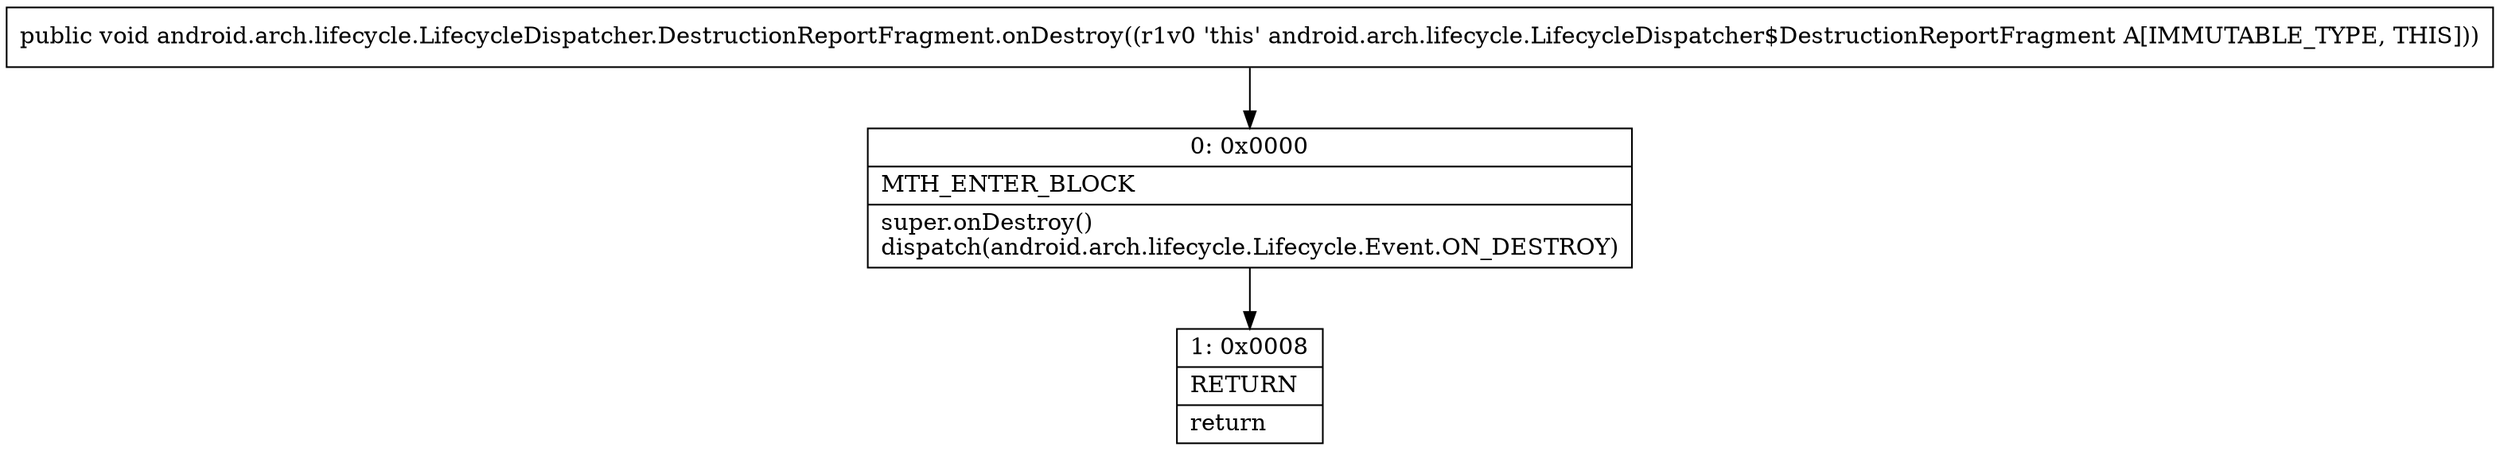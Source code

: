 digraph "CFG forandroid.arch.lifecycle.LifecycleDispatcher.DestructionReportFragment.onDestroy()V" {
Node_0 [shape=record,label="{0\:\ 0x0000|MTH_ENTER_BLOCK\l|super.onDestroy()\ldispatch(android.arch.lifecycle.Lifecycle.Event.ON_DESTROY)\l}"];
Node_1 [shape=record,label="{1\:\ 0x0008|RETURN\l|return\l}"];
MethodNode[shape=record,label="{public void android.arch.lifecycle.LifecycleDispatcher.DestructionReportFragment.onDestroy((r1v0 'this' android.arch.lifecycle.LifecycleDispatcher$DestructionReportFragment A[IMMUTABLE_TYPE, THIS])) }"];
MethodNode -> Node_0;
Node_0 -> Node_1;
}

